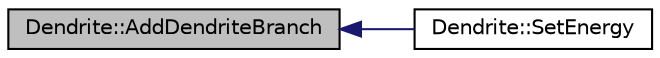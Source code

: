 digraph "Dendrite::AddDendriteBranch"
{
  edge [fontname="Helvetica",fontsize="10",labelfontname="Helvetica",labelfontsize="10"];
  node [fontname="Helvetica",fontsize="10",shape=record];
  rankdir="LR";
  Node1 [label="Dendrite::AddDendriteBranch",height=0.2,width=0.4,color="black", fillcolor="grey75", style="filled", fontcolor="black"];
  Node1 -> Node2 [dir="back",color="midnightblue",fontsize="10",style="solid"];
  Node2 [label="Dendrite::SetEnergy",height=0.2,width=0.4,color="black", fillcolor="white", style="filled",URL="$class_dendrite.html#a0e9ccb9364f3b06a740d77411b179745"];
}

